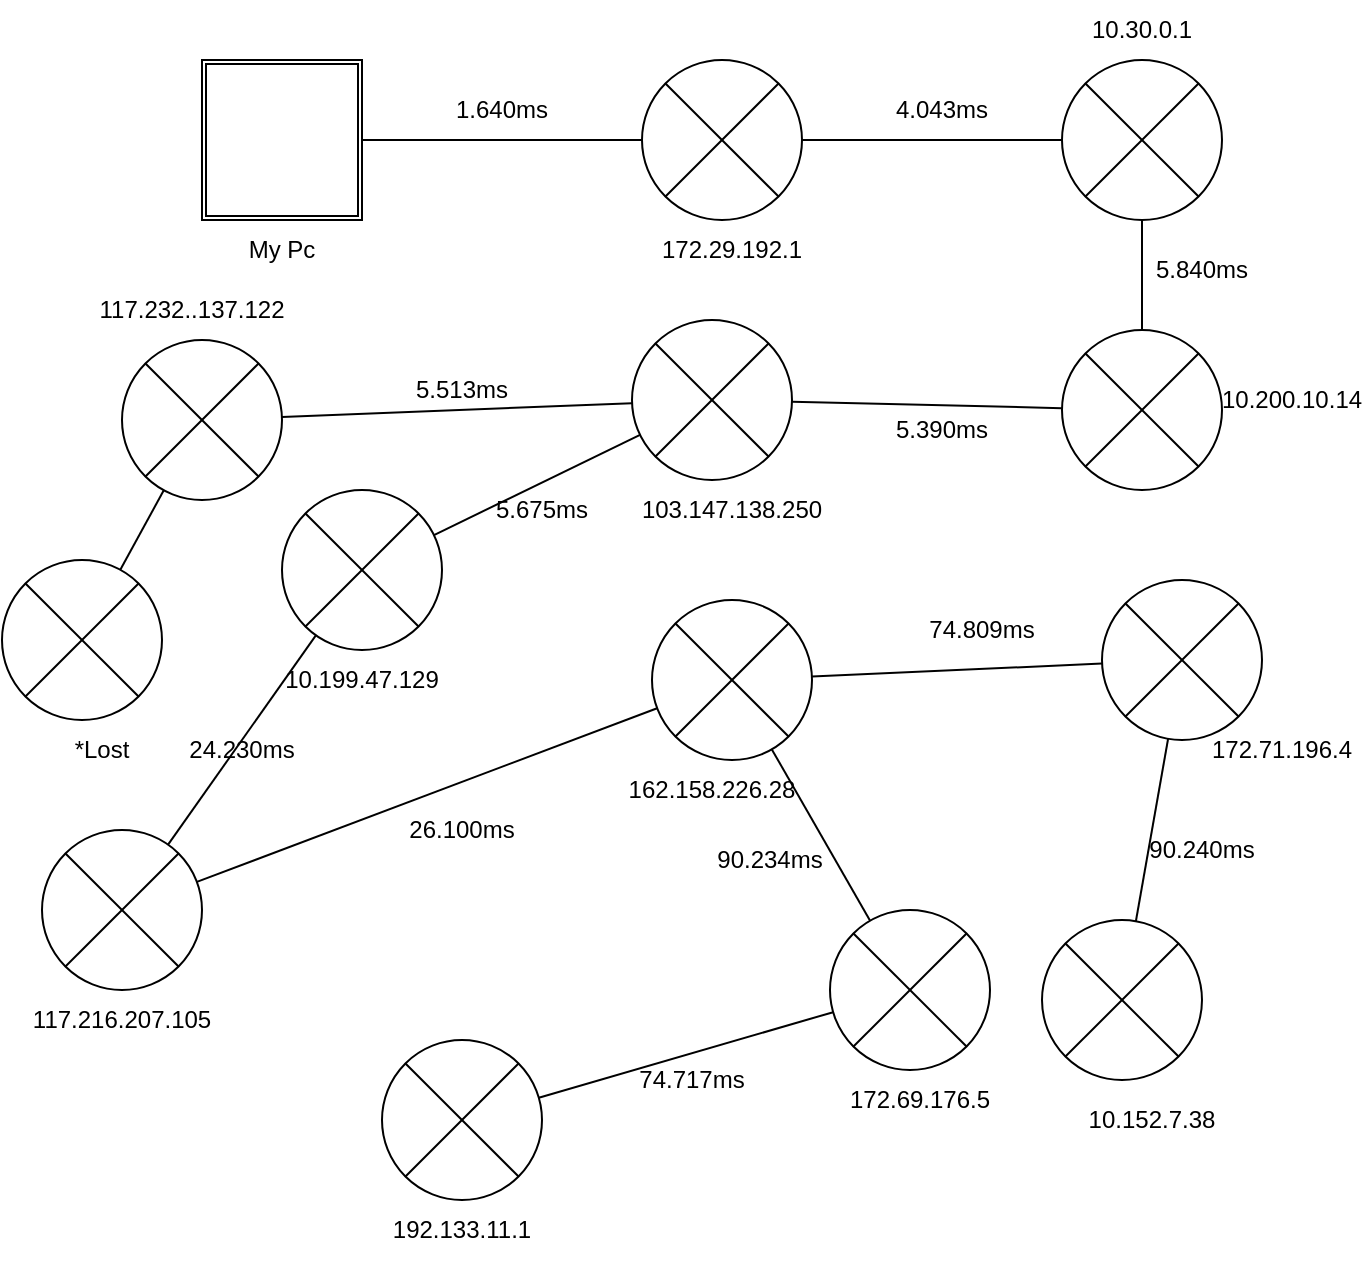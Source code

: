 <mxfile version="24.7.6">
  <diagram name="Page-1" id="Ic8cUkPEx9-nrHlXFmj3">
    <mxGraphModel dx="695" dy="771" grid="1" gridSize="10" guides="1" tooltips="1" connect="1" arrows="1" fold="1" page="1" pageScale="1" pageWidth="827" pageHeight="1169" math="0" shadow="0">
      <root>
        <mxCell id="0" />
        <mxCell id="1" parent="0" />
        <mxCell id="jz21YcqIspp5hzTMrusQ-1" value="" style="shape=ext;double=1;whiteSpace=wrap;html=1;aspect=fixed;" vertex="1" parent="1">
          <mxGeometry x="100" y="90" width="80" height="80" as="geometry" />
        </mxCell>
        <mxCell id="jz21YcqIspp5hzTMrusQ-2" value="" style="shape=sumEllipse;perimeter=ellipsePerimeter;whiteSpace=wrap;html=1;backgroundOutline=1;" vertex="1" parent="1">
          <mxGeometry x="320" y="90" width="80" height="80" as="geometry" />
        </mxCell>
        <mxCell id="jz21YcqIspp5hzTMrusQ-3" value="" style="shape=sumEllipse;perimeter=ellipsePerimeter;whiteSpace=wrap;html=1;backgroundOutline=1;" vertex="1" parent="1">
          <mxGeometry x="530" y="90" width="80" height="80" as="geometry" />
        </mxCell>
        <mxCell id="jz21YcqIspp5hzTMrusQ-4" value="" style="shape=sumEllipse;perimeter=ellipsePerimeter;whiteSpace=wrap;html=1;backgroundOutline=1;" vertex="1" parent="1">
          <mxGeometry x="315" y="220" width="80" height="80" as="geometry" />
        </mxCell>
        <mxCell id="jz21YcqIspp5hzTMrusQ-5" value="" style="shape=sumEllipse;perimeter=ellipsePerimeter;whiteSpace=wrap;html=1;backgroundOutline=1;" vertex="1" parent="1">
          <mxGeometry x="530" y="225" width="80" height="80" as="geometry" />
        </mxCell>
        <mxCell id="jz21YcqIspp5hzTMrusQ-6" value="" style="shape=sumEllipse;perimeter=ellipsePerimeter;whiteSpace=wrap;html=1;backgroundOutline=1;" vertex="1" parent="1">
          <mxGeometry x="60" y="230" width="80" height="80" as="geometry" />
        </mxCell>
        <mxCell id="jz21YcqIspp5hzTMrusQ-7" value="" style="shape=sumEllipse;perimeter=ellipsePerimeter;whiteSpace=wrap;html=1;backgroundOutline=1;" vertex="1" parent="1">
          <mxGeometry x="325" y="360" width="80" height="80" as="geometry" />
        </mxCell>
        <mxCell id="jz21YcqIspp5hzTMrusQ-8" value="" style="shape=sumEllipse;perimeter=ellipsePerimeter;whiteSpace=wrap;html=1;backgroundOutline=1;" vertex="1" parent="1">
          <mxGeometry x="550" y="350" width="80" height="80" as="geometry" />
        </mxCell>
        <mxCell id="jz21YcqIspp5hzTMrusQ-9" value="" style="shape=sumEllipse;perimeter=ellipsePerimeter;whiteSpace=wrap;html=1;backgroundOutline=1;" vertex="1" parent="1">
          <mxGeometry x="20" y="475" width="80" height="80" as="geometry" />
        </mxCell>
        <mxCell id="jz21YcqIspp5hzTMrusQ-11" value="" style="endArrow=none;html=1;rounded=0;" edge="1" parent="1" source="jz21YcqIspp5hzTMrusQ-1" target="jz21YcqIspp5hzTMrusQ-2">
          <mxGeometry width="50" height="50" relative="1" as="geometry">
            <mxPoint x="340" y="420" as="sourcePoint" />
            <mxPoint x="390" y="370" as="targetPoint" />
          </mxGeometry>
        </mxCell>
        <mxCell id="jz21YcqIspp5hzTMrusQ-12" value="" style="endArrow=none;html=1;rounded=0;" edge="1" parent="1" source="jz21YcqIspp5hzTMrusQ-2" target="jz21YcqIspp5hzTMrusQ-3">
          <mxGeometry width="50" height="50" relative="1" as="geometry">
            <mxPoint x="190" y="140" as="sourcePoint" />
            <mxPoint x="330" y="140" as="targetPoint" />
          </mxGeometry>
        </mxCell>
        <mxCell id="jz21YcqIspp5hzTMrusQ-13" value="" style="endArrow=none;html=1;rounded=0;" edge="1" parent="1" source="jz21YcqIspp5hzTMrusQ-5" target="jz21YcqIspp5hzTMrusQ-3">
          <mxGeometry width="50" height="50" relative="1" as="geometry">
            <mxPoint x="200" y="150" as="sourcePoint" />
            <mxPoint x="340" y="150" as="targetPoint" />
          </mxGeometry>
        </mxCell>
        <mxCell id="jz21YcqIspp5hzTMrusQ-14" value="" style="endArrow=none;html=1;rounded=0;" edge="1" parent="1" source="jz21YcqIspp5hzTMrusQ-4" target="jz21YcqIspp5hzTMrusQ-5">
          <mxGeometry width="50" height="50" relative="1" as="geometry">
            <mxPoint x="210" y="160" as="sourcePoint" />
            <mxPoint x="350" y="160" as="targetPoint" />
          </mxGeometry>
        </mxCell>
        <mxCell id="jz21YcqIspp5hzTMrusQ-15" value="" style="endArrow=none;html=1;rounded=0;" edge="1" parent="1" source="jz21YcqIspp5hzTMrusQ-6" target="jz21YcqIspp5hzTMrusQ-4">
          <mxGeometry width="50" height="50" relative="1" as="geometry">
            <mxPoint x="220" y="170" as="sourcePoint" />
            <mxPoint x="360" y="170" as="targetPoint" />
          </mxGeometry>
        </mxCell>
        <mxCell id="jz21YcqIspp5hzTMrusQ-16" value="" style="endArrow=none;html=1;rounded=0;" edge="1" parent="1" source="jz21YcqIspp5hzTMrusQ-6" target="jz21YcqIspp5hzTMrusQ-89">
          <mxGeometry width="50" height="50" relative="1" as="geometry">
            <mxPoint x="230" y="180" as="sourcePoint" />
            <mxPoint x="370" y="180" as="targetPoint" />
          </mxGeometry>
        </mxCell>
        <mxCell id="jz21YcqIspp5hzTMrusQ-17" value="" style="endArrow=none;html=1;rounded=0;" edge="1" parent="1" source="jz21YcqIspp5hzTMrusQ-9" target="jz21YcqIspp5hzTMrusQ-7">
          <mxGeometry width="50" height="50" relative="1" as="geometry">
            <mxPoint x="240" y="190" as="sourcePoint" />
            <mxPoint x="380" y="190" as="targetPoint" />
          </mxGeometry>
        </mxCell>
        <mxCell id="jz21YcqIspp5hzTMrusQ-18" value="" style="endArrow=none;html=1;rounded=0;" edge="1" parent="1" source="jz21YcqIspp5hzTMrusQ-7" target="jz21YcqIspp5hzTMrusQ-8">
          <mxGeometry width="50" height="50" relative="1" as="geometry">
            <mxPoint x="250" y="200" as="sourcePoint" />
            <mxPoint x="390" y="200" as="targetPoint" />
          </mxGeometry>
        </mxCell>
        <mxCell id="jz21YcqIspp5hzTMrusQ-20" value="My Pc" style="text;strokeColor=none;align=center;fillColor=none;html=1;verticalAlign=middle;whiteSpace=wrap;rounded=0;" vertex="1" parent="1">
          <mxGeometry x="110" y="170" width="60" height="30" as="geometry" />
        </mxCell>
        <mxCell id="jz21YcqIspp5hzTMrusQ-21" value="10.30.0.1" style="text;strokeColor=none;align=center;fillColor=none;html=1;verticalAlign=middle;whiteSpace=wrap;rounded=0;" vertex="1" parent="1">
          <mxGeometry x="540" y="60" width="60" height="30" as="geometry" />
        </mxCell>
        <mxCell id="jz21YcqIspp5hzTMrusQ-22" value="10.200.10.14" style="text;strokeColor=none;align=center;fillColor=none;html=1;verticalAlign=middle;whiteSpace=wrap;rounded=0;" vertex="1" parent="1">
          <mxGeometry x="615" y="245" width="60" height="30" as="geometry" />
        </mxCell>
        <mxCell id="jz21YcqIspp5hzTMrusQ-23" value="103.147.138.250" style="text;strokeColor=none;align=center;fillColor=none;html=1;verticalAlign=middle;whiteSpace=wrap;rounded=0;" vertex="1" parent="1">
          <mxGeometry x="335" y="300" width="60" height="30" as="geometry" />
        </mxCell>
        <mxCell id="jz21YcqIspp5hzTMrusQ-24" value="117.232..137.122" style="text;strokeColor=none;align=center;fillColor=none;html=1;verticalAlign=middle;whiteSpace=wrap;rounded=0;" vertex="1" parent="1">
          <mxGeometry x="65" y="200" width="60" height="30" as="geometry" />
        </mxCell>
        <mxCell id="jz21YcqIspp5hzTMrusQ-25" value="117.216.207.105" style="text;strokeColor=none;align=center;fillColor=none;html=1;verticalAlign=middle;whiteSpace=wrap;rounded=0;" vertex="1" parent="1">
          <mxGeometry x="30" y="555" width="60" height="30" as="geometry" />
        </mxCell>
        <mxCell id="jz21YcqIspp5hzTMrusQ-26" value="162.158.226.28" style="text;strokeColor=none;align=center;fillColor=none;html=1;verticalAlign=middle;whiteSpace=wrap;rounded=0;" vertex="1" parent="1">
          <mxGeometry x="325" y="440" width="60" height="30" as="geometry" />
        </mxCell>
        <mxCell id="jz21YcqIspp5hzTMrusQ-29" value="172.29.192.1" style="text;strokeColor=none;align=center;fillColor=none;html=1;verticalAlign=middle;whiteSpace=wrap;rounded=0;" vertex="1" parent="1">
          <mxGeometry x="335" y="170" width="60" height="30" as="geometry" />
        </mxCell>
        <mxCell id="jz21YcqIspp5hzTMrusQ-30" value="" style="shape=sumEllipse;perimeter=ellipsePerimeter;whiteSpace=wrap;html=1;backgroundOutline=1;" vertex="1" parent="1">
          <mxGeometry x="520" y="520" width="80" height="80" as="geometry" />
        </mxCell>
        <mxCell id="jz21YcqIspp5hzTMrusQ-31" value="" style="shape=sumEllipse;perimeter=ellipsePerimeter;whiteSpace=wrap;html=1;backgroundOutline=1;" vertex="1" parent="1">
          <mxGeometry x="414" y="515" width="80" height="80" as="geometry" />
        </mxCell>
        <mxCell id="jz21YcqIspp5hzTMrusQ-32" value="" style="endArrow=none;html=1;rounded=0;" edge="1" parent="1" source="jz21YcqIspp5hzTMrusQ-31" target="jz21YcqIspp5hzTMrusQ-7">
          <mxGeometry width="50" height="50" relative="1" as="geometry">
            <mxPoint x="340" y="620" as="sourcePoint" />
            <mxPoint x="390" y="570" as="targetPoint" />
          </mxGeometry>
        </mxCell>
        <mxCell id="jz21YcqIspp5hzTMrusQ-33" value="" style="endArrow=none;html=1;rounded=0;" edge="1" parent="1" source="jz21YcqIspp5hzTMrusQ-30" target="jz21YcqIspp5hzTMrusQ-8">
          <mxGeometry width="50" height="50" relative="1" as="geometry">
            <mxPoint x="340" y="620" as="sourcePoint" />
            <mxPoint x="390" y="570" as="targetPoint" />
          </mxGeometry>
        </mxCell>
        <mxCell id="jz21YcqIspp5hzTMrusQ-34" value="10.152.7.38" style="text;strokeColor=none;align=center;fillColor=none;html=1;verticalAlign=middle;whiteSpace=wrap;rounded=0;" vertex="1" parent="1">
          <mxGeometry x="545" y="605" width="60" height="30" as="geometry" />
        </mxCell>
        <mxCell id="jz21YcqIspp5hzTMrusQ-35" value="172.69.176.5" style="text;strokeColor=none;align=center;fillColor=none;html=1;verticalAlign=middle;whiteSpace=wrap;rounded=0;" vertex="1" parent="1">
          <mxGeometry x="429" y="595" width="60" height="30" as="geometry" />
        </mxCell>
        <mxCell id="jz21YcqIspp5hzTMrusQ-36" value="" style="shape=sumEllipse;perimeter=ellipsePerimeter;whiteSpace=wrap;html=1;backgroundOutline=1;" vertex="1" parent="1">
          <mxGeometry x="190" y="580" width="80" height="80" as="geometry" />
        </mxCell>
        <mxCell id="jz21YcqIspp5hzTMrusQ-38" value="" style="endArrow=none;html=1;rounded=0;" edge="1" parent="1" source="jz21YcqIspp5hzTMrusQ-31" target="jz21YcqIspp5hzTMrusQ-36">
          <mxGeometry width="50" height="50" relative="1" as="geometry">
            <mxPoint x="490" y="604" as="sourcePoint" />
            <mxPoint x="555" y="546" as="targetPoint" />
          </mxGeometry>
        </mxCell>
        <mxCell id="jz21YcqIspp5hzTMrusQ-40" value="192.133.11.1" style="text;strokeColor=none;align=center;fillColor=none;html=1;verticalAlign=middle;whiteSpace=wrap;rounded=0;" vertex="1" parent="1">
          <mxGeometry x="200" y="660" width="60" height="30" as="geometry" />
        </mxCell>
        <mxCell id="jz21YcqIspp5hzTMrusQ-43" value="1.640ms" style="text;strokeColor=none;align=center;fillColor=none;html=1;verticalAlign=middle;whiteSpace=wrap;rounded=0;" vertex="1" parent="1">
          <mxGeometry x="220" y="100" width="60" height="30" as="geometry" />
        </mxCell>
        <mxCell id="jz21YcqIspp5hzTMrusQ-44" value="4.043ms" style="text;strokeColor=none;align=center;fillColor=none;html=1;verticalAlign=middle;whiteSpace=wrap;rounded=0;" vertex="1" parent="1">
          <mxGeometry x="440" y="100" width="60" height="30" as="geometry" />
        </mxCell>
        <mxCell id="jz21YcqIspp5hzTMrusQ-45" value="5.840ms" style="text;strokeColor=none;align=center;fillColor=none;html=1;verticalAlign=middle;whiteSpace=wrap;rounded=0;" vertex="1" parent="1">
          <mxGeometry x="570" y="180" width="60" height="30" as="geometry" />
        </mxCell>
        <mxCell id="jz21YcqIspp5hzTMrusQ-46" value="5.390ms" style="text;strokeColor=none;align=center;fillColor=none;html=1;verticalAlign=middle;whiteSpace=wrap;rounded=0;" vertex="1" parent="1">
          <mxGeometry x="440" y="260" width="60" height="30" as="geometry" />
        </mxCell>
        <mxCell id="jz21YcqIspp5hzTMrusQ-47" value="5.513ms" style="text;strokeColor=none;align=center;fillColor=none;html=1;verticalAlign=middle;whiteSpace=wrap;rounded=0;" vertex="1" parent="1">
          <mxGeometry x="200" y="240" width="60" height="30" as="geometry" />
        </mxCell>
        <mxCell id="jz21YcqIspp5hzTMrusQ-48" value="*Lost" style="text;strokeColor=none;align=center;fillColor=none;html=1;verticalAlign=middle;whiteSpace=wrap;rounded=0;" vertex="1" parent="1">
          <mxGeometry x="20" y="420" width="60" height="30" as="geometry" />
        </mxCell>
        <mxCell id="jz21YcqIspp5hzTMrusQ-49" value="26.100ms" style="text;strokeColor=none;align=center;fillColor=none;html=1;verticalAlign=middle;whiteSpace=wrap;rounded=0;" vertex="1" parent="1">
          <mxGeometry x="200" y="460" width="60" height="30" as="geometry" />
        </mxCell>
        <mxCell id="jz21YcqIspp5hzTMrusQ-50" value="90.240ms" style="text;strokeColor=none;align=center;fillColor=none;html=1;verticalAlign=middle;whiteSpace=wrap;rounded=0;" vertex="1" parent="1">
          <mxGeometry x="570" y="470" width="60" height="30" as="geometry" />
        </mxCell>
        <mxCell id="jz21YcqIspp5hzTMrusQ-51" value="74.809ms" style="text;strokeColor=none;align=center;fillColor=none;html=1;verticalAlign=middle;whiteSpace=wrap;rounded=0;" vertex="1" parent="1">
          <mxGeometry x="460" y="360" width="60" height="30" as="geometry" />
        </mxCell>
        <mxCell id="jz21YcqIspp5hzTMrusQ-52" value="74.717ms" style="text;strokeColor=none;align=center;fillColor=none;html=1;verticalAlign=middle;whiteSpace=wrap;rounded=0;" vertex="1" parent="1">
          <mxGeometry x="315" y="585" width="60" height="30" as="geometry" />
        </mxCell>
        <mxCell id="jz21YcqIspp5hzTMrusQ-79" value="" style="shape=sumEllipse;perimeter=ellipsePerimeter;whiteSpace=wrap;html=1;backgroundOutline=1;" vertex="1" parent="1">
          <mxGeometry x="140" y="305" width="80" height="80" as="geometry" />
        </mxCell>
        <mxCell id="jz21YcqIspp5hzTMrusQ-80" value="10.199.47.129" style="text;strokeColor=none;align=center;fillColor=none;html=1;verticalAlign=middle;whiteSpace=wrap;rounded=0;" vertex="1" parent="1">
          <mxGeometry x="150" y="385" width="60" height="30" as="geometry" />
        </mxCell>
        <mxCell id="jz21YcqIspp5hzTMrusQ-81" value="" style="endArrow=none;html=1;rounded=0;" edge="1" parent="1" source="jz21YcqIspp5hzTMrusQ-79" target="jz21YcqIspp5hzTMrusQ-4">
          <mxGeometry width="50" height="50" relative="1" as="geometry">
            <mxPoint x="310" y="320" as="sourcePoint" />
            <mxPoint x="360" y="270" as="targetPoint" />
          </mxGeometry>
        </mxCell>
        <mxCell id="jz21YcqIspp5hzTMrusQ-82" value="" style="endArrow=none;html=1;rounded=0;" edge="1" parent="1" source="jz21YcqIspp5hzTMrusQ-9" target="jz21YcqIspp5hzTMrusQ-79">
          <mxGeometry width="50" height="50" relative="1" as="geometry">
            <mxPoint x="310" y="320" as="sourcePoint" />
            <mxPoint x="360" y="270" as="targetPoint" />
          </mxGeometry>
        </mxCell>
        <mxCell id="jz21YcqIspp5hzTMrusQ-84" value="172.71.196.4" style="text;strokeColor=none;align=center;fillColor=none;html=1;verticalAlign=middle;whiteSpace=wrap;rounded=0;" vertex="1" parent="1">
          <mxGeometry x="610" y="420" width="60" height="30" as="geometry" />
        </mxCell>
        <mxCell id="jz21YcqIspp5hzTMrusQ-85" value="5.675ms" style="text;strokeColor=none;align=center;fillColor=none;html=1;verticalAlign=middle;whiteSpace=wrap;rounded=0;" vertex="1" parent="1">
          <mxGeometry x="240" y="300" width="60" height="30" as="geometry" />
        </mxCell>
        <mxCell id="jz21YcqIspp5hzTMrusQ-86" value="24.230ms" style="text;strokeColor=none;align=center;fillColor=none;html=1;verticalAlign=middle;whiteSpace=wrap;rounded=0;" vertex="1" parent="1">
          <mxGeometry x="90" y="420" width="60" height="30" as="geometry" />
        </mxCell>
        <mxCell id="jz21YcqIspp5hzTMrusQ-89" value="" style="shape=sumEllipse;perimeter=ellipsePerimeter;whiteSpace=wrap;html=1;backgroundOutline=1;" vertex="1" parent="1">
          <mxGeometry y="340" width="80" height="80" as="geometry" />
        </mxCell>
        <mxCell id="jz21YcqIspp5hzTMrusQ-90" value="90.234ms" style="text;strokeColor=none;align=center;fillColor=none;html=1;verticalAlign=middle;whiteSpace=wrap;rounded=0;" vertex="1" parent="1">
          <mxGeometry x="354" y="475" width="60" height="30" as="geometry" />
        </mxCell>
      </root>
    </mxGraphModel>
  </diagram>
</mxfile>
